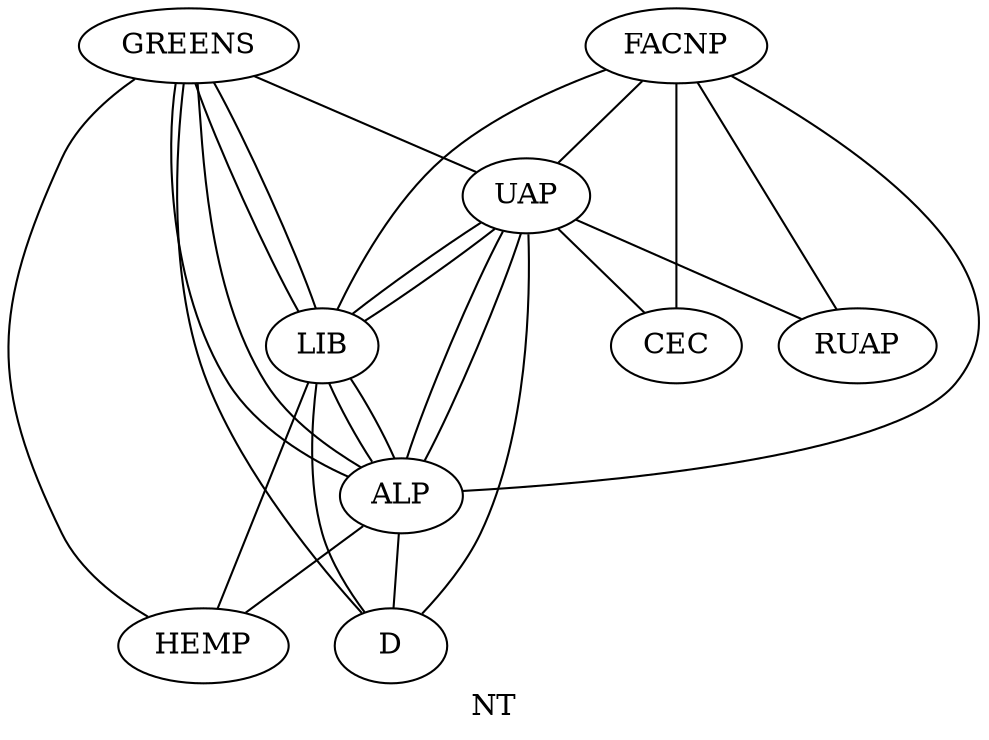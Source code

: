 graph G  {
    graph [label = "NT"];
    GREENS [ pos = "0,0" ];
    UAP -- LIB;
    UAP -- CEC;
    UAP -- ALP;
    UAP -- D
    UAP -- RUAP;
    ALP -- GREENS;
    ALP -- HEMP;
    ALP -- D;
    ALP -- UAP;
    ALP -- LIB;
    LIB -- UAP;
    LIB -- D;
    LIB -- HEMP;
    LIB -- ALP;
    LIB -- GREENS;
    GREENS -- HEMP;
    GREENS -- ALP;
    GREENS -- D;
    GREENS -- UAP;
    GREENS -- LIB;
    FACNP -- RUAP;
    FACNP -- LIB;
    FACNP -- CEC;
    FACNP -- UAP;
    FACNP -- ALP;
}